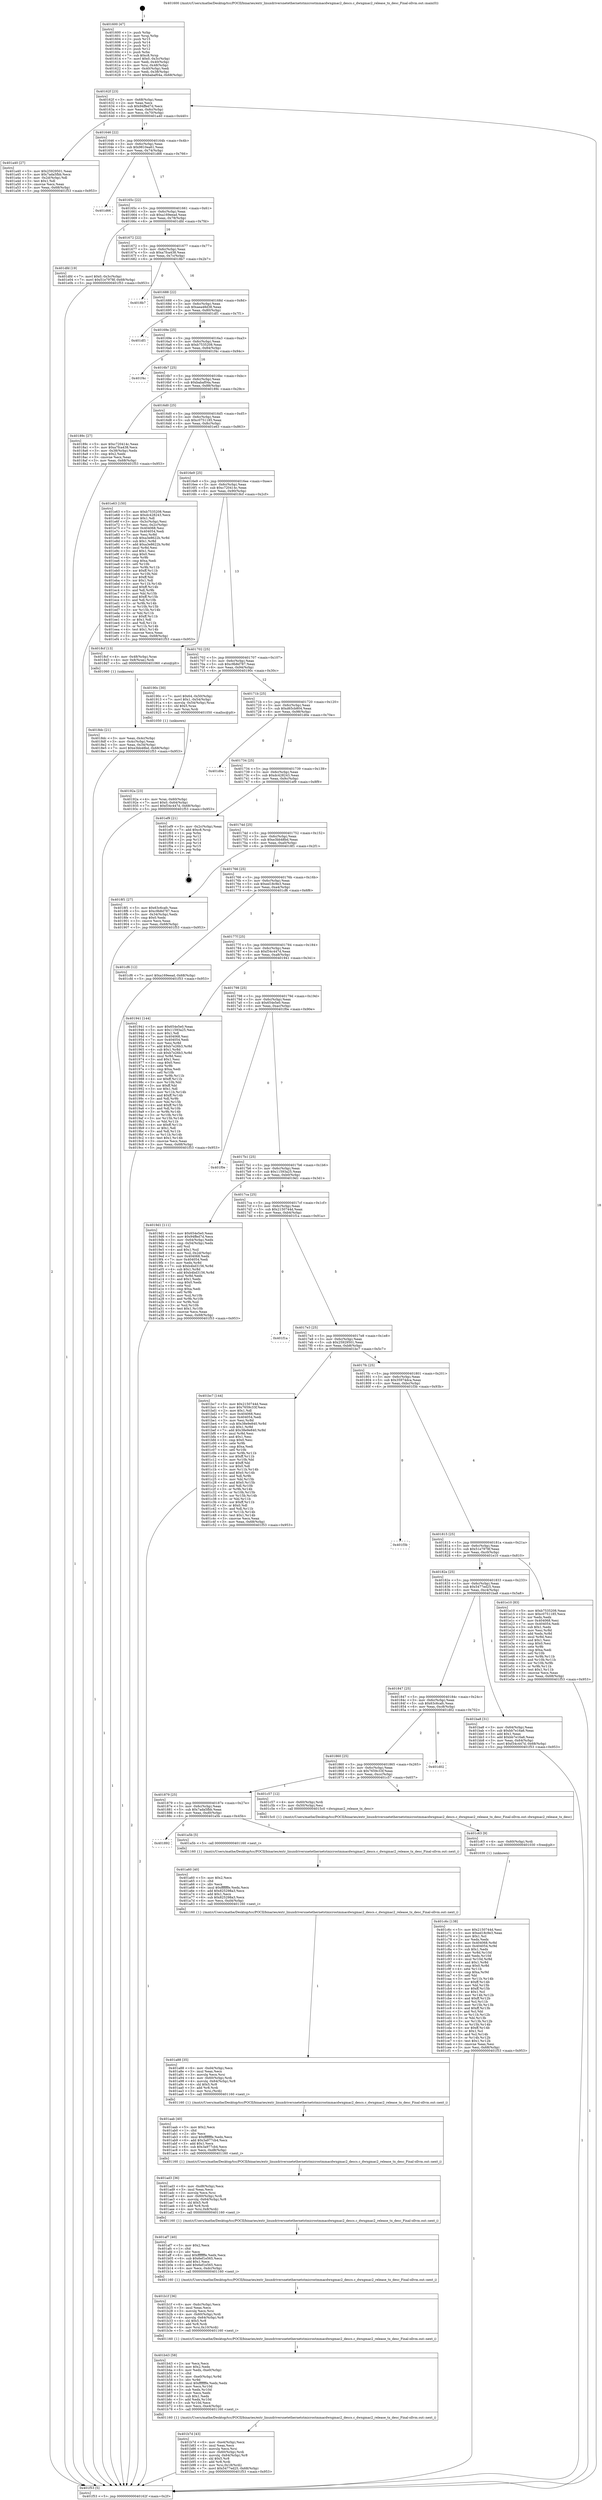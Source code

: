 digraph "0x401600" {
  label = "0x401600 (/mnt/c/Users/mathe/Desktop/tcc/POCII/binaries/extr_linuxdriversnetethernetstmicrostmmacdwxgmac2_descs.c_dwxgmac2_release_tx_desc_Final-ollvm.out::main(0))"
  labelloc = "t"
  node[shape=record]

  Entry [label="",width=0.3,height=0.3,shape=circle,fillcolor=black,style=filled]
  "0x40162f" [label="{
     0x40162f [23]\l
     | [instrs]\l
     &nbsp;&nbsp;0x40162f \<+3\>: mov -0x68(%rbp),%eax\l
     &nbsp;&nbsp;0x401632 \<+2\>: mov %eax,%ecx\l
     &nbsp;&nbsp;0x401634 \<+6\>: sub $0x94ffed7d,%ecx\l
     &nbsp;&nbsp;0x40163a \<+3\>: mov %eax,-0x6c(%rbp)\l
     &nbsp;&nbsp;0x40163d \<+3\>: mov %ecx,-0x70(%rbp)\l
     &nbsp;&nbsp;0x401640 \<+6\>: je 0000000000401a40 \<main+0x440\>\l
  }"]
  "0x401a40" [label="{
     0x401a40 [27]\l
     | [instrs]\l
     &nbsp;&nbsp;0x401a40 \<+5\>: mov $0x25929501,%eax\l
     &nbsp;&nbsp;0x401a45 \<+5\>: mov $0x7ada5fbb,%ecx\l
     &nbsp;&nbsp;0x401a4a \<+3\>: mov -0x2d(%rbp),%dl\l
     &nbsp;&nbsp;0x401a4d \<+3\>: test $0x1,%dl\l
     &nbsp;&nbsp;0x401a50 \<+3\>: cmovne %ecx,%eax\l
     &nbsp;&nbsp;0x401a53 \<+3\>: mov %eax,-0x68(%rbp)\l
     &nbsp;&nbsp;0x401a56 \<+5\>: jmp 0000000000401f53 \<main+0x953\>\l
  }"]
  "0x401646" [label="{
     0x401646 [22]\l
     | [instrs]\l
     &nbsp;&nbsp;0x401646 \<+5\>: jmp 000000000040164b \<main+0x4b\>\l
     &nbsp;&nbsp;0x40164b \<+3\>: mov -0x6c(%rbp),%eax\l
     &nbsp;&nbsp;0x40164e \<+5\>: sub $0x9810ea61,%eax\l
     &nbsp;&nbsp;0x401653 \<+3\>: mov %eax,-0x74(%rbp)\l
     &nbsp;&nbsp;0x401656 \<+6\>: je 0000000000401d66 \<main+0x766\>\l
  }"]
  Exit [label="",width=0.3,height=0.3,shape=circle,fillcolor=black,style=filled,peripheries=2]
  "0x401d66" [label="{
     0x401d66\l
  }", style=dashed]
  "0x40165c" [label="{
     0x40165c [22]\l
     | [instrs]\l
     &nbsp;&nbsp;0x40165c \<+5\>: jmp 0000000000401661 \<main+0x61\>\l
     &nbsp;&nbsp;0x401661 \<+3\>: mov -0x6c(%rbp),%eax\l
     &nbsp;&nbsp;0x401664 \<+5\>: sub $0xa169eead,%eax\l
     &nbsp;&nbsp;0x401669 \<+3\>: mov %eax,-0x78(%rbp)\l
     &nbsp;&nbsp;0x40166c \<+6\>: je 0000000000401dfd \<main+0x7fd\>\l
  }"]
  "0x401c6c" [label="{
     0x401c6c [138]\l
     | [instrs]\l
     &nbsp;&nbsp;0x401c6c \<+5\>: mov $0x2150744d,%esi\l
     &nbsp;&nbsp;0x401c71 \<+5\>: mov $0xed18c9e3,%eax\l
     &nbsp;&nbsp;0x401c76 \<+2\>: mov $0x1,%cl\l
     &nbsp;&nbsp;0x401c78 \<+2\>: xor %edx,%edx\l
     &nbsp;&nbsp;0x401c7a \<+8\>: mov 0x404068,%r8d\l
     &nbsp;&nbsp;0x401c82 \<+8\>: mov 0x404054,%r9d\l
     &nbsp;&nbsp;0x401c8a \<+3\>: sub $0x1,%edx\l
     &nbsp;&nbsp;0x401c8d \<+3\>: mov %r8d,%r10d\l
     &nbsp;&nbsp;0x401c90 \<+3\>: add %edx,%r10d\l
     &nbsp;&nbsp;0x401c93 \<+4\>: imul %r10d,%r8d\l
     &nbsp;&nbsp;0x401c97 \<+4\>: and $0x1,%r8d\l
     &nbsp;&nbsp;0x401c9b \<+4\>: cmp $0x0,%r8d\l
     &nbsp;&nbsp;0x401c9f \<+4\>: sete %r11b\l
     &nbsp;&nbsp;0x401ca3 \<+4\>: cmp $0xa,%r9d\l
     &nbsp;&nbsp;0x401ca7 \<+3\>: setl %bl\l
     &nbsp;&nbsp;0x401caa \<+3\>: mov %r11b,%r14b\l
     &nbsp;&nbsp;0x401cad \<+4\>: xor $0xff,%r14b\l
     &nbsp;&nbsp;0x401cb1 \<+3\>: mov %bl,%r15b\l
     &nbsp;&nbsp;0x401cb4 \<+4\>: xor $0xff,%r15b\l
     &nbsp;&nbsp;0x401cb8 \<+3\>: xor $0x1,%cl\l
     &nbsp;&nbsp;0x401cbb \<+3\>: mov %r14b,%r12b\l
     &nbsp;&nbsp;0x401cbe \<+4\>: and $0xff,%r12b\l
     &nbsp;&nbsp;0x401cc2 \<+3\>: and %cl,%r11b\l
     &nbsp;&nbsp;0x401cc5 \<+3\>: mov %r15b,%r13b\l
     &nbsp;&nbsp;0x401cc8 \<+4\>: and $0xff,%r13b\l
     &nbsp;&nbsp;0x401ccc \<+2\>: and %cl,%bl\l
     &nbsp;&nbsp;0x401cce \<+3\>: or %r11b,%r12b\l
     &nbsp;&nbsp;0x401cd1 \<+3\>: or %bl,%r13b\l
     &nbsp;&nbsp;0x401cd4 \<+3\>: xor %r13b,%r12b\l
     &nbsp;&nbsp;0x401cd7 \<+3\>: or %r15b,%r14b\l
     &nbsp;&nbsp;0x401cda \<+4\>: xor $0xff,%r14b\l
     &nbsp;&nbsp;0x401cde \<+3\>: or $0x1,%cl\l
     &nbsp;&nbsp;0x401ce1 \<+3\>: and %cl,%r14b\l
     &nbsp;&nbsp;0x401ce4 \<+3\>: or %r14b,%r12b\l
     &nbsp;&nbsp;0x401ce7 \<+4\>: test $0x1,%r12b\l
     &nbsp;&nbsp;0x401ceb \<+3\>: cmovne %eax,%esi\l
     &nbsp;&nbsp;0x401cee \<+3\>: mov %esi,-0x68(%rbp)\l
     &nbsp;&nbsp;0x401cf1 \<+5\>: jmp 0000000000401f53 \<main+0x953\>\l
  }"]
  "0x401dfd" [label="{
     0x401dfd [19]\l
     | [instrs]\l
     &nbsp;&nbsp;0x401dfd \<+7\>: movl $0x0,-0x3c(%rbp)\l
     &nbsp;&nbsp;0x401e04 \<+7\>: movl $0x51e7978f,-0x68(%rbp)\l
     &nbsp;&nbsp;0x401e0b \<+5\>: jmp 0000000000401f53 \<main+0x953\>\l
  }"]
  "0x401672" [label="{
     0x401672 [22]\l
     | [instrs]\l
     &nbsp;&nbsp;0x401672 \<+5\>: jmp 0000000000401677 \<main+0x77\>\l
     &nbsp;&nbsp;0x401677 \<+3\>: mov -0x6c(%rbp),%eax\l
     &nbsp;&nbsp;0x40167a \<+5\>: sub $0xa7fca438,%eax\l
     &nbsp;&nbsp;0x40167f \<+3\>: mov %eax,-0x7c(%rbp)\l
     &nbsp;&nbsp;0x401682 \<+6\>: je 00000000004018b7 \<main+0x2b7\>\l
  }"]
  "0x401c63" [label="{
     0x401c63 [9]\l
     | [instrs]\l
     &nbsp;&nbsp;0x401c63 \<+4\>: mov -0x60(%rbp),%rdi\l
     &nbsp;&nbsp;0x401c67 \<+5\>: call 0000000000401030 \<free@plt\>\l
     | [calls]\l
     &nbsp;&nbsp;0x401030 \{1\} (unknown)\l
  }"]
  "0x4018b7" [label="{
     0x4018b7\l
  }", style=dashed]
  "0x401688" [label="{
     0x401688 [22]\l
     | [instrs]\l
     &nbsp;&nbsp;0x401688 \<+5\>: jmp 000000000040168d \<main+0x8d\>\l
     &nbsp;&nbsp;0x40168d \<+3\>: mov -0x6c(%rbp),%eax\l
     &nbsp;&nbsp;0x401690 \<+5\>: sub $0xaea48d38,%eax\l
     &nbsp;&nbsp;0x401695 \<+3\>: mov %eax,-0x80(%rbp)\l
     &nbsp;&nbsp;0x401698 \<+6\>: je 0000000000401df1 \<main+0x7f1\>\l
  }"]
  "0x401b7d" [label="{
     0x401b7d [43]\l
     | [instrs]\l
     &nbsp;&nbsp;0x401b7d \<+6\>: mov -0xe4(%rbp),%ecx\l
     &nbsp;&nbsp;0x401b83 \<+3\>: imul %eax,%ecx\l
     &nbsp;&nbsp;0x401b86 \<+3\>: movslq %ecx,%rsi\l
     &nbsp;&nbsp;0x401b89 \<+4\>: mov -0x60(%rbp),%rdi\l
     &nbsp;&nbsp;0x401b8d \<+4\>: movslq -0x64(%rbp),%r8\l
     &nbsp;&nbsp;0x401b91 \<+4\>: shl $0x5,%r8\l
     &nbsp;&nbsp;0x401b95 \<+3\>: add %r8,%rdi\l
     &nbsp;&nbsp;0x401b98 \<+4\>: mov %rsi,0x18(%rdi)\l
     &nbsp;&nbsp;0x401b9c \<+7\>: movl $0x5477ed25,-0x68(%rbp)\l
     &nbsp;&nbsp;0x401ba3 \<+5\>: jmp 0000000000401f53 \<main+0x953\>\l
  }"]
  "0x401df1" [label="{
     0x401df1\l
  }", style=dashed]
  "0x40169e" [label="{
     0x40169e [25]\l
     | [instrs]\l
     &nbsp;&nbsp;0x40169e \<+5\>: jmp 00000000004016a3 \<main+0xa3\>\l
     &nbsp;&nbsp;0x4016a3 \<+3\>: mov -0x6c(%rbp),%eax\l
     &nbsp;&nbsp;0x4016a6 \<+5\>: sub $0xb7535208,%eax\l
     &nbsp;&nbsp;0x4016ab \<+6\>: mov %eax,-0x84(%rbp)\l
     &nbsp;&nbsp;0x4016b1 \<+6\>: je 0000000000401f4c \<main+0x94c\>\l
  }"]
  "0x401b43" [label="{
     0x401b43 [58]\l
     | [instrs]\l
     &nbsp;&nbsp;0x401b43 \<+2\>: xor %ecx,%ecx\l
     &nbsp;&nbsp;0x401b45 \<+5\>: mov $0x2,%edx\l
     &nbsp;&nbsp;0x401b4a \<+6\>: mov %edx,-0xe0(%rbp)\l
     &nbsp;&nbsp;0x401b50 \<+1\>: cltd\l
     &nbsp;&nbsp;0x401b51 \<+7\>: mov -0xe0(%rbp),%r9d\l
     &nbsp;&nbsp;0x401b58 \<+3\>: idiv %r9d\l
     &nbsp;&nbsp;0x401b5b \<+6\>: imul $0xfffffffe,%edx,%edx\l
     &nbsp;&nbsp;0x401b61 \<+3\>: mov %ecx,%r10d\l
     &nbsp;&nbsp;0x401b64 \<+3\>: sub %edx,%r10d\l
     &nbsp;&nbsp;0x401b67 \<+2\>: mov %ecx,%edx\l
     &nbsp;&nbsp;0x401b69 \<+3\>: sub $0x1,%edx\l
     &nbsp;&nbsp;0x401b6c \<+3\>: add %edx,%r10d\l
     &nbsp;&nbsp;0x401b6f \<+3\>: sub %r10d,%ecx\l
     &nbsp;&nbsp;0x401b72 \<+6\>: mov %ecx,-0xe4(%rbp)\l
     &nbsp;&nbsp;0x401b78 \<+5\>: call 0000000000401160 \<next_i\>\l
     | [calls]\l
     &nbsp;&nbsp;0x401160 \{1\} (/mnt/c/Users/mathe/Desktop/tcc/POCII/binaries/extr_linuxdriversnetethernetstmicrostmmacdwxgmac2_descs.c_dwxgmac2_release_tx_desc_Final-ollvm.out::next_i)\l
  }"]
  "0x401f4c" [label="{
     0x401f4c\l
  }", style=dashed]
  "0x4016b7" [label="{
     0x4016b7 [25]\l
     | [instrs]\l
     &nbsp;&nbsp;0x4016b7 \<+5\>: jmp 00000000004016bc \<main+0xbc\>\l
     &nbsp;&nbsp;0x4016bc \<+3\>: mov -0x6c(%rbp),%eax\l
     &nbsp;&nbsp;0x4016bf \<+5\>: sub $0xbabaf04a,%eax\l
     &nbsp;&nbsp;0x4016c4 \<+6\>: mov %eax,-0x88(%rbp)\l
     &nbsp;&nbsp;0x4016ca \<+6\>: je 000000000040189c \<main+0x29c\>\l
  }"]
  "0x401b1f" [label="{
     0x401b1f [36]\l
     | [instrs]\l
     &nbsp;&nbsp;0x401b1f \<+6\>: mov -0xdc(%rbp),%ecx\l
     &nbsp;&nbsp;0x401b25 \<+3\>: imul %eax,%ecx\l
     &nbsp;&nbsp;0x401b28 \<+3\>: movslq %ecx,%rsi\l
     &nbsp;&nbsp;0x401b2b \<+4\>: mov -0x60(%rbp),%rdi\l
     &nbsp;&nbsp;0x401b2f \<+4\>: movslq -0x64(%rbp),%r8\l
     &nbsp;&nbsp;0x401b33 \<+4\>: shl $0x5,%r8\l
     &nbsp;&nbsp;0x401b37 \<+3\>: add %r8,%rdi\l
     &nbsp;&nbsp;0x401b3a \<+4\>: mov %rsi,0x10(%rdi)\l
     &nbsp;&nbsp;0x401b3e \<+5\>: call 0000000000401160 \<next_i\>\l
     | [calls]\l
     &nbsp;&nbsp;0x401160 \{1\} (/mnt/c/Users/mathe/Desktop/tcc/POCII/binaries/extr_linuxdriversnetethernetstmicrostmmacdwxgmac2_descs.c_dwxgmac2_release_tx_desc_Final-ollvm.out::next_i)\l
  }"]
  "0x40189c" [label="{
     0x40189c [27]\l
     | [instrs]\l
     &nbsp;&nbsp;0x40189c \<+5\>: mov $0xc720414c,%eax\l
     &nbsp;&nbsp;0x4018a1 \<+5\>: mov $0xa7fca438,%ecx\l
     &nbsp;&nbsp;0x4018a6 \<+3\>: mov -0x38(%rbp),%edx\l
     &nbsp;&nbsp;0x4018a9 \<+3\>: cmp $0x2,%edx\l
     &nbsp;&nbsp;0x4018ac \<+3\>: cmovne %ecx,%eax\l
     &nbsp;&nbsp;0x4018af \<+3\>: mov %eax,-0x68(%rbp)\l
     &nbsp;&nbsp;0x4018b2 \<+5\>: jmp 0000000000401f53 \<main+0x953\>\l
  }"]
  "0x4016d0" [label="{
     0x4016d0 [25]\l
     | [instrs]\l
     &nbsp;&nbsp;0x4016d0 \<+5\>: jmp 00000000004016d5 \<main+0xd5\>\l
     &nbsp;&nbsp;0x4016d5 \<+3\>: mov -0x6c(%rbp),%eax\l
     &nbsp;&nbsp;0x4016d8 \<+5\>: sub $0xc0751185,%eax\l
     &nbsp;&nbsp;0x4016dd \<+6\>: mov %eax,-0x8c(%rbp)\l
     &nbsp;&nbsp;0x4016e3 \<+6\>: je 0000000000401e63 \<main+0x863\>\l
  }"]
  "0x401f53" [label="{
     0x401f53 [5]\l
     | [instrs]\l
     &nbsp;&nbsp;0x401f53 \<+5\>: jmp 000000000040162f \<main+0x2f\>\l
  }"]
  "0x401600" [label="{
     0x401600 [47]\l
     | [instrs]\l
     &nbsp;&nbsp;0x401600 \<+1\>: push %rbp\l
     &nbsp;&nbsp;0x401601 \<+3\>: mov %rsp,%rbp\l
     &nbsp;&nbsp;0x401604 \<+2\>: push %r15\l
     &nbsp;&nbsp;0x401606 \<+2\>: push %r14\l
     &nbsp;&nbsp;0x401608 \<+2\>: push %r13\l
     &nbsp;&nbsp;0x40160a \<+2\>: push %r12\l
     &nbsp;&nbsp;0x40160c \<+1\>: push %rbx\l
     &nbsp;&nbsp;0x40160d \<+7\>: sub $0xc8,%rsp\l
     &nbsp;&nbsp;0x401614 \<+7\>: movl $0x0,-0x3c(%rbp)\l
     &nbsp;&nbsp;0x40161b \<+3\>: mov %edi,-0x40(%rbp)\l
     &nbsp;&nbsp;0x40161e \<+4\>: mov %rsi,-0x48(%rbp)\l
     &nbsp;&nbsp;0x401622 \<+3\>: mov -0x40(%rbp),%edi\l
     &nbsp;&nbsp;0x401625 \<+3\>: mov %edi,-0x38(%rbp)\l
     &nbsp;&nbsp;0x401628 \<+7\>: movl $0xbabaf04a,-0x68(%rbp)\l
  }"]
  "0x401af7" [label="{
     0x401af7 [40]\l
     | [instrs]\l
     &nbsp;&nbsp;0x401af7 \<+5\>: mov $0x2,%ecx\l
     &nbsp;&nbsp;0x401afc \<+1\>: cltd\l
     &nbsp;&nbsp;0x401afd \<+2\>: idiv %ecx\l
     &nbsp;&nbsp;0x401aff \<+6\>: imul $0xfffffffe,%edx,%ecx\l
     &nbsp;&nbsp;0x401b05 \<+6\>: sub $0x6ef1e565,%ecx\l
     &nbsp;&nbsp;0x401b0b \<+3\>: add $0x1,%ecx\l
     &nbsp;&nbsp;0x401b0e \<+6\>: add $0x6ef1e565,%ecx\l
     &nbsp;&nbsp;0x401b14 \<+6\>: mov %ecx,-0xdc(%rbp)\l
     &nbsp;&nbsp;0x401b1a \<+5\>: call 0000000000401160 \<next_i\>\l
     | [calls]\l
     &nbsp;&nbsp;0x401160 \{1\} (/mnt/c/Users/mathe/Desktop/tcc/POCII/binaries/extr_linuxdriversnetethernetstmicrostmmacdwxgmac2_descs.c_dwxgmac2_release_tx_desc_Final-ollvm.out::next_i)\l
  }"]
  "0x401e63" [label="{
     0x401e63 [150]\l
     | [instrs]\l
     &nbsp;&nbsp;0x401e63 \<+5\>: mov $0xb7535208,%eax\l
     &nbsp;&nbsp;0x401e68 \<+5\>: mov $0xdc428243,%ecx\l
     &nbsp;&nbsp;0x401e6d \<+2\>: mov $0x1,%dl\l
     &nbsp;&nbsp;0x401e6f \<+3\>: mov -0x3c(%rbp),%esi\l
     &nbsp;&nbsp;0x401e72 \<+3\>: mov %esi,-0x2c(%rbp)\l
     &nbsp;&nbsp;0x401e75 \<+7\>: mov 0x404068,%esi\l
     &nbsp;&nbsp;0x401e7c \<+7\>: mov 0x404054,%edi\l
     &nbsp;&nbsp;0x401e83 \<+3\>: mov %esi,%r8d\l
     &nbsp;&nbsp;0x401e86 \<+7\>: sub $0xa3e8622b,%r8d\l
     &nbsp;&nbsp;0x401e8d \<+4\>: sub $0x1,%r8d\l
     &nbsp;&nbsp;0x401e91 \<+7\>: add $0xa3e8622b,%r8d\l
     &nbsp;&nbsp;0x401e98 \<+4\>: imul %r8d,%esi\l
     &nbsp;&nbsp;0x401e9c \<+3\>: and $0x1,%esi\l
     &nbsp;&nbsp;0x401e9f \<+3\>: cmp $0x0,%esi\l
     &nbsp;&nbsp;0x401ea2 \<+4\>: sete %r9b\l
     &nbsp;&nbsp;0x401ea6 \<+3\>: cmp $0xa,%edi\l
     &nbsp;&nbsp;0x401ea9 \<+4\>: setl %r10b\l
     &nbsp;&nbsp;0x401ead \<+3\>: mov %r9b,%r11b\l
     &nbsp;&nbsp;0x401eb0 \<+4\>: xor $0xff,%r11b\l
     &nbsp;&nbsp;0x401eb4 \<+3\>: mov %r10b,%bl\l
     &nbsp;&nbsp;0x401eb7 \<+3\>: xor $0xff,%bl\l
     &nbsp;&nbsp;0x401eba \<+3\>: xor $0x1,%dl\l
     &nbsp;&nbsp;0x401ebd \<+3\>: mov %r11b,%r14b\l
     &nbsp;&nbsp;0x401ec0 \<+4\>: and $0xff,%r14b\l
     &nbsp;&nbsp;0x401ec4 \<+3\>: and %dl,%r9b\l
     &nbsp;&nbsp;0x401ec7 \<+3\>: mov %bl,%r15b\l
     &nbsp;&nbsp;0x401eca \<+4\>: and $0xff,%r15b\l
     &nbsp;&nbsp;0x401ece \<+3\>: and %dl,%r10b\l
     &nbsp;&nbsp;0x401ed1 \<+3\>: or %r9b,%r14b\l
     &nbsp;&nbsp;0x401ed4 \<+3\>: or %r10b,%r15b\l
     &nbsp;&nbsp;0x401ed7 \<+3\>: xor %r15b,%r14b\l
     &nbsp;&nbsp;0x401eda \<+3\>: or %bl,%r11b\l
     &nbsp;&nbsp;0x401edd \<+4\>: xor $0xff,%r11b\l
     &nbsp;&nbsp;0x401ee1 \<+3\>: or $0x1,%dl\l
     &nbsp;&nbsp;0x401ee4 \<+3\>: and %dl,%r11b\l
     &nbsp;&nbsp;0x401ee7 \<+3\>: or %r11b,%r14b\l
     &nbsp;&nbsp;0x401eea \<+4\>: test $0x1,%r14b\l
     &nbsp;&nbsp;0x401eee \<+3\>: cmovne %ecx,%eax\l
     &nbsp;&nbsp;0x401ef1 \<+3\>: mov %eax,-0x68(%rbp)\l
     &nbsp;&nbsp;0x401ef4 \<+5\>: jmp 0000000000401f53 \<main+0x953\>\l
  }"]
  "0x4016e9" [label="{
     0x4016e9 [25]\l
     | [instrs]\l
     &nbsp;&nbsp;0x4016e9 \<+5\>: jmp 00000000004016ee \<main+0xee\>\l
     &nbsp;&nbsp;0x4016ee \<+3\>: mov -0x6c(%rbp),%eax\l
     &nbsp;&nbsp;0x4016f1 \<+5\>: sub $0xc720414c,%eax\l
     &nbsp;&nbsp;0x4016f6 \<+6\>: mov %eax,-0x90(%rbp)\l
     &nbsp;&nbsp;0x4016fc \<+6\>: je 00000000004018cf \<main+0x2cf\>\l
  }"]
  "0x401ad3" [label="{
     0x401ad3 [36]\l
     | [instrs]\l
     &nbsp;&nbsp;0x401ad3 \<+6\>: mov -0xd8(%rbp),%ecx\l
     &nbsp;&nbsp;0x401ad9 \<+3\>: imul %eax,%ecx\l
     &nbsp;&nbsp;0x401adc \<+3\>: movslq %ecx,%rsi\l
     &nbsp;&nbsp;0x401adf \<+4\>: mov -0x60(%rbp),%rdi\l
     &nbsp;&nbsp;0x401ae3 \<+4\>: movslq -0x64(%rbp),%r8\l
     &nbsp;&nbsp;0x401ae7 \<+4\>: shl $0x5,%r8\l
     &nbsp;&nbsp;0x401aeb \<+3\>: add %r8,%rdi\l
     &nbsp;&nbsp;0x401aee \<+4\>: mov %rsi,0x8(%rdi)\l
     &nbsp;&nbsp;0x401af2 \<+5\>: call 0000000000401160 \<next_i\>\l
     | [calls]\l
     &nbsp;&nbsp;0x401160 \{1\} (/mnt/c/Users/mathe/Desktop/tcc/POCII/binaries/extr_linuxdriversnetethernetstmicrostmmacdwxgmac2_descs.c_dwxgmac2_release_tx_desc_Final-ollvm.out::next_i)\l
  }"]
  "0x4018cf" [label="{
     0x4018cf [13]\l
     | [instrs]\l
     &nbsp;&nbsp;0x4018cf \<+4\>: mov -0x48(%rbp),%rax\l
     &nbsp;&nbsp;0x4018d3 \<+4\>: mov 0x8(%rax),%rdi\l
     &nbsp;&nbsp;0x4018d7 \<+5\>: call 0000000000401060 \<atoi@plt\>\l
     | [calls]\l
     &nbsp;&nbsp;0x401060 \{1\} (unknown)\l
  }"]
  "0x401702" [label="{
     0x401702 [25]\l
     | [instrs]\l
     &nbsp;&nbsp;0x401702 \<+5\>: jmp 0000000000401707 \<main+0x107\>\l
     &nbsp;&nbsp;0x401707 \<+3\>: mov -0x6c(%rbp),%eax\l
     &nbsp;&nbsp;0x40170a \<+5\>: sub $0xc9b8d787,%eax\l
     &nbsp;&nbsp;0x40170f \<+6\>: mov %eax,-0x94(%rbp)\l
     &nbsp;&nbsp;0x401715 \<+6\>: je 000000000040190c \<main+0x30c\>\l
  }"]
  "0x4018dc" [label="{
     0x4018dc [21]\l
     | [instrs]\l
     &nbsp;&nbsp;0x4018dc \<+3\>: mov %eax,-0x4c(%rbp)\l
     &nbsp;&nbsp;0x4018df \<+3\>: mov -0x4c(%rbp),%eax\l
     &nbsp;&nbsp;0x4018e2 \<+3\>: mov %eax,-0x34(%rbp)\l
     &nbsp;&nbsp;0x4018e5 \<+7\>: movl $0xe3bb48bd,-0x68(%rbp)\l
     &nbsp;&nbsp;0x4018ec \<+5\>: jmp 0000000000401f53 \<main+0x953\>\l
  }"]
  "0x401aab" [label="{
     0x401aab [40]\l
     | [instrs]\l
     &nbsp;&nbsp;0x401aab \<+5\>: mov $0x2,%ecx\l
     &nbsp;&nbsp;0x401ab0 \<+1\>: cltd\l
     &nbsp;&nbsp;0x401ab1 \<+2\>: idiv %ecx\l
     &nbsp;&nbsp;0x401ab3 \<+6\>: imul $0xfffffffe,%edx,%ecx\l
     &nbsp;&nbsp;0x401ab9 \<+6\>: add $0x3a977cb4,%ecx\l
     &nbsp;&nbsp;0x401abf \<+3\>: add $0x1,%ecx\l
     &nbsp;&nbsp;0x401ac2 \<+6\>: sub $0x3a977cb4,%ecx\l
     &nbsp;&nbsp;0x401ac8 \<+6\>: mov %ecx,-0xd8(%rbp)\l
     &nbsp;&nbsp;0x401ace \<+5\>: call 0000000000401160 \<next_i\>\l
     | [calls]\l
     &nbsp;&nbsp;0x401160 \{1\} (/mnt/c/Users/mathe/Desktop/tcc/POCII/binaries/extr_linuxdriversnetethernetstmicrostmmacdwxgmac2_descs.c_dwxgmac2_release_tx_desc_Final-ollvm.out::next_i)\l
  }"]
  "0x40190c" [label="{
     0x40190c [30]\l
     | [instrs]\l
     &nbsp;&nbsp;0x40190c \<+7\>: movl $0x64,-0x50(%rbp)\l
     &nbsp;&nbsp;0x401913 \<+7\>: movl $0x1,-0x54(%rbp)\l
     &nbsp;&nbsp;0x40191a \<+4\>: movslq -0x54(%rbp),%rax\l
     &nbsp;&nbsp;0x40191e \<+4\>: shl $0x5,%rax\l
     &nbsp;&nbsp;0x401922 \<+3\>: mov %rax,%rdi\l
     &nbsp;&nbsp;0x401925 \<+5\>: call 0000000000401050 \<malloc@plt\>\l
     | [calls]\l
     &nbsp;&nbsp;0x401050 \{1\} (unknown)\l
  }"]
  "0x40171b" [label="{
     0x40171b [25]\l
     | [instrs]\l
     &nbsp;&nbsp;0x40171b \<+5\>: jmp 0000000000401720 \<main+0x120\>\l
     &nbsp;&nbsp;0x401720 \<+3\>: mov -0x6c(%rbp),%eax\l
     &nbsp;&nbsp;0x401723 \<+5\>: sub $0xd65cb804,%eax\l
     &nbsp;&nbsp;0x401728 \<+6\>: mov %eax,-0x98(%rbp)\l
     &nbsp;&nbsp;0x40172e \<+6\>: je 0000000000401d0e \<main+0x70e\>\l
  }"]
  "0x401a88" [label="{
     0x401a88 [35]\l
     | [instrs]\l
     &nbsp;&nbsp;0x401a88 \<+6\>: mov -0xd4(%rbp),%ecx\l
     &nbsp;&nbsp;0x401a8e \<+3\>: imul %eax,%ecx\l
     &nbsp;&nbsp;0x401a91 \<+3\>: movslq %ecx,%rsi\l
     &nbsp;&nbsp;0x401a94 \<+4\>: mov -0x60(%rbp),%rdi\l
     &nbsp;&nbsp;0x401a98 \<+4\>: movslq -0x64(%rbp),%r8\l
     &nbsp;&nbsp;0x401a9c \<+4\>: shl $0x5,%r8\l
     &nbsp;&nbsp;0x401aa0 \<+3\>: add %r8,%rdi\l
     &nbsp;&nbsp;0x401aa3 \<+3\>: mov %rsi,(%rdi)\l
     &nbsp;&nbsp;0x401aa6 \<+5\>: call 0000000000401160 \<next_i\>\l
     | [calls]\l
     &nbsp;&nbsp;0x401160 \{1\} (/mnt/c/Users/mathe/Desktop/tcc/POCII/binaries/extr_linuxdriversnetethernetstmicrostmmacdwxgmac2_descs.c_dwxgmac2_release_tx_desc_Final-ollvm.out::next_i)\l
  }"]
  "0x401d0e" [label="{
     0x401d0e\l
  }", style=dashed]
  "0x401734" [label="{
     0x401734 [25]\l
     | [instrs]\l
     &nbsp;&nbsp;0x401734 \<+5\>: jmp 0000000000401739 \<main+0x139\>\l
     &nbsp;&nbsp;0x401739 \<+3\>: mov -0x6c(%rbp),%eax\l
     &nbsp;&nbsp;0x40173c \<+5\>: sub $0xdc428243,%eax\l
     &nbsp;&nbsp;0x401741 \<+6\>: mov %eax,-0x9c(%rbp)\l
     &nbsp;&nbsp;0x401747 \<+6\>: je 0000000000401ef9 \<main+0x8f9\>\l
  }"]
  "0x401a60" [label="{
     0x401a60 [40]\l
     | [instrs]\l
     &nbsp;&nbsp;0x401a60 \<+5\>: mov $0x2,%ecx\l
     &nbsp;&nbsp;0x401a65 \<+1\>: cltd\l
     &nbsp;&nbsp;0x401a66 \<+2\>: idiv %ecx\l
     &nbsp;&nbsp;0x401a68 \<+6\>: imul $0xfffffffe,%edx,%ecx\l
     &nbsp;&nbsp;0x401a6e \<+6\>: add $0x825298a3,%ecx\l
     &nbsp;&nbsp;0x401a74 \<+3\>: add $0x1,%ecx\l
     &nbsp;&nbsp;0x401a77 \<+6\>: sub $0x825298a3,%ecx\l
     &nbsp;&nbsp;0x401a7d \<+6\>: mov %ecx,-0xd4(%rbp)\l
     &nbsp;&nbsp;0x401a83 \<+5\>: call 0000000000401160 \<next_i\>\l
     | [calls]\l
     &nbsp;&nbsp;0x401160 \{1\} (/mnt/c/Users/mathe/Desktop/tcc/POCII/binaries/extr_linuxdriversnetethernetstmicrostmmacdwxgmac2_descs.c_dwxgmac2_release_tx_desc_Final-ollvm.out::next_i)\l
  }"]
  "0x401ef9" [label="{
     0x401ef9 [21]\l
     | [instrs]\l
     &nbsp;&nbsp;0x401ef9 \<+3\>: mov -0x2c(%rbp),%eax\l
     &nbsp;&nbsp;0x401efc \<+7\>: add $0xc8,%rsp\l
     &nbsp;&nbsp;0x401f03 \<+1\>: pop %rbx\l
     &nbsp;&nbsp;0x401f04 \<+2\>: pop %r12\l
     &nbsp;&nbsp;0x401f06 \<+2\>: pop %r13\l
     &nbsp;&nbsp;0x401f08 \<+2\>: pop %r14\l
     &nbsp;&nbsp;0x401f0a \<+2\>: pop %r15\l
     &nbsp;&nbsp;0x401f0c \<+1\>: pop %rbp\l
     &nbsp;&nbsp;0x401f0d \<+1\>: ret\l
  }"]
  "0x40174d" [label="{
     0x40174d [25]\l
     | [instrs]\l
     &nbsp;&nbsp;0x40174d \<+5\>: jmp 0000000000401752 \<main+0x152\>\l
     &nbsp;&nbsp;0x401752 \<+3\>: mov -0x6c(%rbp),%eax\l
     &nbsp;&nbsp;0x401755 \<+5\>: sub $0xe3bb48bd,%eax\l
     &nbsp;&nbsp;0x40175a \<+6\>: mov %eax,-0xa0(%rbp)\l
     &nbsp;&nbsp;0x401760 \<+6\>: je 00000000004018f1 \<main+0x2f1\>\l
  }"]
  "0x401892" [label="{
     0x401892\l
  }", style=dashed]
  "0x4018f1" [label="{
     0x4018f1 [27]\l
     | [instrs]\l
     &nbsp;&nbsp;0x4018f1 \<+5\>: mov $0x63c6cafc,%eax\l
     &nbsp;&nbsp;0x4018f6 \<+5\>: mov $0xc9b8d787,%ecx\l
     &nbsp;&nbsp;0x4018fb \<+3\>: mov -0x34(%rbp),%edx\l
     &nbsp;&nbsp;0x4018fe \<+3\>: cmp $0x0,%edx\l
     &nbsp;&nbsp;0x401901 \<+3\>: cmove %ecx,%eax\l
     &nbsp;&nbsp;0x401904 \<+3\>: mov %eax,-0x68(%rbp)\l
     &nbsp;&nbsp;0x401907 \<+5\>: jmp 0000000000401f53 \<main+0x953\>\l
  }"]
  "0x401766" [label="{
     0x401766 [25]\l
     | [instrs]\l
     &nbsp;&nbsp;0x401766 \<+5\>: jmp 000000000040176b \<main+0x16b\>\l
     &nbsp;&nbsp;0x40176b \<+3\>: mov -0x6c(%rbp),%eax\l
     &nbsp;&nbsp;0x40176e \<+5\>: sub $0xed18c9e3,%eax\l
     &nbsp;&nbsp;0x401773 \<+6\>: mov %eax,-0xa4(%rbp)\l
     &nbsp;&nbsp;0x401779 \<+6\>: je 0000000000401cf6 \<main+0x6f6\>\l
  }"]
  "0x40192a" [label="{
     0x40192a [23]\l
     | [instrs]\l
     &nbsp;&nbsp;0x40192a \<+4\>: mov %rax,-0x60(%rbp)\l
     &nbsp;&nbsp;0x40192e \<+7\>: movl $0x0,-0x64(%rbp)\l
     &nbsp;&nbsp;0x401935 \<+7\>: movl $0xf34c447d,-0x68(%rbp)\l
     &nbsp;&nbsp;0x40193c \<+5\>: jmp 0000000000401f53 \<main+0x953\>\l
  }"]
  "0x401a5b" [label="{
     0x401a5b [5]\l
     | [instrs]\l
     &nbsp;&nbsp;0x401a5b \<+5\>: call 0000000000401160 \<next_i\>\l
     | [calls]\l
     &nbsp;&nbsp;0x401160 \{1\} (/mnt/c/Users/mathe/Desktop/tcc/POCII/binaries/extr_linuxdriversnetethernetstmicrostmmacdwxgmac2_descs.c_dwxgmac2_release_tx_desc_Final-ollvm.out::next_i)\l
  }"]
  "0x401cf6" [label="{
     0x401cf6 [12]\l
     | [instrs]\l
     &nbsp;&nbsp;0x401cf6 \<+7\>: movl $0xa169eead,-0x68(%rbp)\l
     &nbsp;&nbsp;0x401cfd \<+5\>: jmp 0000000000401f53 \<main+0x953\>\l
  }"]
  "0x40177f" [label="{
     0x40177f [25]\l
     | [instrs]\l
     &nbsp;&nbsp;0x40177f \<+5\>: jmp 0000000000401784 \<main+0x184\>\l
     &nbsp;&nbsp;0x401784 \<+3\>: mov -0x6c(%rbp),%eax\l
     &nbsp;&nbsp;0x401787 \<+5\>: sub $0xf34c447d,%eax\l
     &nbsp;&nbsp;0x40178c \<+6\>: mov %eax,-0xa8(%rbp)\l
     &nbsp;&nbsp;0x401792 \<+6\>: je 0000000000401941 \<main+0x341\>\l
  }"]
  "0x401879" [label="{
     0x401879 [25]\l
     | [instrs]\l
     &nbsp;&nbsp;0x401879 \<+5\>: jmp 000000000040187e \<main+0x27e\>\l
     &nbsp;&nbsp;0x40187e \<+3\>: mov -0x6c(%rbp),%eax\l
     &nbsp;&nbsp;0x401881 \<+5\>: sub $0x7ada5fbb,%eax\l
     &nbsp;&nbsp;0x401886 \<+6\>: mov %eax,-0xd0(%rbp)\l
     &nbsp;&nbsp;0x40188c \<+6\>: je 0000000000401a5b \<main+0x45b\>\l
  }"]
  "0x401941" [label="{
     0x401941 [144]\l
     | [instrs]\l
     &nbsp;&nbsp;0x401941 \<+5\>: mov $0x654e5e0,%eax\l
     &nbsp;&nbsp;0x401946 \<+5\>: mov $0x11593a25,%ecx\l
     &nbsp;&nbsp;0x40194b \<+2\>: mov $0x1,%dl\l
     &nbsp;&nbsp;0x40194d \<+7\>: mov 0x404068,%esi\l
     &nbsp;&nbsp;0x401954 \<+7\>: mov 0x404054,%edi\l
     &nbsp;&nbsp;0x40195b \<+3\>: mov %esi,%r8d\l
     &nbsp;&nbsp;0x40195e \<+7\>: add $0xb7e26b3,%r8d\l
     &nbsp;&nbsp;0x401965 \<+4\>: sub $0x1,%r8d\l
     &nbsp;&nbsp;0x401969 \<+7\>: sub $0xb7e26b3,%r8d\l
     &nbsp;&nbsp;0x401970 \<+4\>: imul %r8d,%esi\l
     &nbsp;&nbsp;0x401974 \<+3\>: and $0x1,%esi\l
     &nbsp;&nbsp;0x401977 \<+3\>: cmp $0x0,%esi\l
     &nbsp;&nbsp;0x40197a \<+4\>: sete %r9b\l
     &nbsp;&nbsp;0x40197e \<+3\>: cmp $0xa,%edi\l
     &nbsp;&nbsp;0x401981 \<+4\>: setl %r10b\l
     &nbsp;&nbsp;0x401985 \<+3\>: mov %r9b,%r11b\l
     &nbsp;&nbsp;0x401988 \<+4\>: xor $0xff,%r11b\l
     &nbsp;&nbsp;0x40198c \<+3\>: mov %r10b,%bl\l
     &nbsp;&nbsp;0x40198f \<+3\>: xor $0xff,%bl\l
     &nbsp;&nbsp;0x401992 \<+3\>: xor $0x1,%dl\l
     &nbsp;&nbsp;0x401995 \<+3\>: mov %r11b,%r14b\l
     &nbsp;&nbsp;0x401998 \<+4\>: and $0xff,%r14b\l
     &nbsp;&nbsp;0x40199c \<+3\>: and %dl,%r9b\l
     &nbsp;&nbsp;0x40199f \<+3\>: mov %bl,%r15b\l
     &nbsp;&nbsp;0x4019a2 \<+4\>: and $0xff,%r15b\l
     &nbsp;&nbsp;0x4019a6 \<+3\>: and %dl,%r10b\l
     &nbsp;&nbsp;0x4019a9 \<+3\>: or %r9b,%r14b\l
     &nbsp;&nbsp;0x4019ac \<+3\>: or %r10b,%r15b\l
     &nbsp;&nbsp;0x4019af \<+3\>: xor %r15b,%r14b\l
     &nbsp;&nbsp;0x4019b2 \<+3\>: or %bl,%r11b\l
     &nbsp;&nbsp;0x4019b5 \<+4\>: xor $0xff,%r11b\l
     &nbsp;&nbsp;0x4019b9 \<+3\>: or $0x1,%dl\l
     &nbsp;&nbsp;0x4019bc \<+3\>: and %dl,%r11b\l
     &nbsp;&nbsp;0x4019bf \<+3\>: or %r11b,%r14b\l
     &nbsp;&nbsp;0x4019c2 \<+4\>: test $0x1,%r14b\l
     &nbsp;&nbsp;0x4019c6 \<+3\>: cmovne %ecx,%eax\l
     &nbsp;&nbsp;0x4019c9 \<+3\>: mov %eax,-0x68(%rbp)\l
     &nbsp;&nbsp;0x4019cc \<+5\>: jmp 0000000000401f53 \<main+0x953\>\l
  }"]
  "0x401798" [label="{
     0x401798 [25]\l
     | [instrs]\l
     &nbsp;&nbsp;0x401798 \<+5\>: jmp 000000000040179d \<main+0x19d\>\l
     &nbsp;&nbsp;0x40179d \<+3\>: mov -0x6c(%rbp),%eax\l
     &nbsp;&nbsp;0x4017a0 \<+5\>: sub $0x654e5e0,%eax\l
     &nbsp;&nbsp;0x4017a5 \<+6\>: mov %eax,-0xac(%rbp)\l
     &nbsp;&nbsp;0x4017ab \<+6\>: je 0000000000401f0e \<main+0x90e\>\l
  }"]
  "0x401c57" [label="{
     0x401c57 [12]\l
     | [instrs]\l
     &nbsp;&nbsp;0x401c57 \<+4\>: mov -0x60(%rbp),%rdi\l
     &nbsp;&nbsp;0x401c5b \<+3\>: mov -0x50(%rbp),%esi\l
     &nbsp;&nbsp;0x401c5e \<+5\>: call 00000000004015c0 \<dwxgmac2_release_tx_desc\>\l
     | [calls]\l
     &nbsp;&nbsp;0x4015c0 \{1\} (/mnt/c/Users/mathe/Desktop/tcc/POCII/binaries/extr_linuxdriversnetethernetstmicrostmmacdwxgmac2_descs.c_dwxgmac2_release_tx_desc_Final-ollvm.out::dwxgmac2_release_tx_desc)\l
  }"]
  "0x401f0e" [label="{
     0x401f0e\l
  }", style=dashed]
  "0x4017b1" [label="{
     0x4017b1 [25]\l
     | [instrs]\l
     &nbsp;&nbsp;0x4017b1 \<+5\>: jmp 00000000004017b6 \<main+0x1b6\>\l
     &nbsp;&nbsp;0x4017b6 \<+3\>: mov -0x6c(%rbp),%eax\l
     &nbsp;&nbsp;0x4017b9 \<+5\>: sub $0x11593a25,%eax\l
     &nbsp;&nbsp;0x4017be \<+6\>: mov %eax,-0xb0(%rbp)\l
     &nbsp;&nbsp;0x4017c4 \<+6\>: je 00000000004019d1 \<main+0x3d1\>\l
  }"]
  "0x401860" [label="{
     0x401860 [25]\l
     | [instrs]\l
     &nbsp;&nbsp;0x401860 \<+5\>: jmp 0000000000401865 \<main+0x265\>\l
     &nbsp;&nbsp;0x401865 \<+3\>: mov -0x6c(%rbp),%eax\l
     &nbsp;&nbsp;0x401868 \<+5\>: sub $0x7659c33f,%eax\l
     &nbsp;&nbsp;0x40186d \<+6\>: mov %eax,-0xcc(%rbp)\l
     &nbsp;&nbsp;0x401873 \<+6\>: je 0000000000401c57 \<main+0x657\>\l
  }"]
  "0x4019d1" [label="{
     0x4019d1 [111]\l
     | [instrs]\l
     &nbsp;&nbsp;0x4019d1 \<+5\>: mov $0x654e5e0,%eax\l
     &nbsp;&nbsp;0x4019d6 \<+5\>: mov $0x94ffed7d,%ecx\l
     &nbsp;&nbsp;0x4019db \<+3\>: mov -0x64(%rbp),%edx\l
     &nbsp;&nbsp;0x4019de \<+3\>: cmp -0x54(%rbp),%edx\l
     &nbsp;&nbsp;0x4019e1 \<+4\>: setl %sil\l
     &nbsp;&nbsp;0x4019e5 \<+4\>: and $0x1,%sil\l
     &nbsp;&nbsp;0x4019e9 \<+4\>: mov %sil,-0x2d(%rbp)\l
     &nbsp;&nbsp;0x4019ed \<+7\>: mov 0x404068,%edx\l
     &nbsp;&nbsp;0x4019f4 \<+7\>: mov 0x404054,%edi\l
     &nbsp;&nbsp;0x4019fb \<+3\>: mov %edx,%r8d\l
     &nbsp;&nbsp;0x4019fe \<+7\>: sub $0xb4bd3156,%r8d\l
     &nbsp;&nbsp;0x401a05 \<+4\>: sub $0x1,%r8d\l
     &nbsp;&nbsp;0x401a09 \<+7\>: add $0xb4bd3156,%r8d\l
     &nbsp;&nbsp;0x401a10 \<+4\>: imul %r8d,%edx\l
     &nbsp;&nbsp;0x401a14 \<+3\>: and $0x1,%edx\l
     &nbsp;&nbsp;0x401a17 \<+3\>: cmp $0x0,%edx\l
     &nbsp;&nbsp;0x401a1a \<+4\>: sete %sil\l
     &nbsp;&nbsp;0x401a1e \<+3\>: cmp $0xa,%edi\l
     &nbsp;&nbsp;0x401a21 \<+4\>: setl %r9b\l
     &nbsp;&nbsp;0x401a25 \<+3\>: mov %sil,%r10b\l
     &nbsp;&nbsp;0x401a28 \<+3\>: and %r9b,%r10b\l
     &nbsp;&nbsp;0x401a2b \<+3\>: xor %r9b,%sil\l
     &nbsp;&nbsp;0x401a2e \<+3\>: or %sil,%r10b\l
     &nbsp;&nbsp;0x401a31 \<+4\>: test $0x1,%r10b\l
     &nbsp;&nbsp;0x401a35 \<+3\>: cmovne %ecx,%eax\l
     &nbsp;&nbsp;0x401a38 \<+3\>: mov %eax,-0x68(%rbp)\l
     &nbsp;&nbsp;0x401a3b \<+5\>: jmp 0000000000401f53 \<main+0x953\>\l
  }"]
  "0x4017ca" [label="{
     0x4017ca [25]\l
     | [instrs]\l
     &nbsp;&nbsp;0x4017ca \<+5\>: jmp 00000000004017cf \<main+0x1cf\>\l
     &nbsp;&nbsp;0x4017cf \<+3\>: mov -0x6c(%rbp),%eax\l
     &nbsp;&nbsp;0x4017d2 \<+5\>: sub $0x2150744d,%eax\l
     &nbsp;&nbsp;0x4017d7 \<+6\>: mov %eax,-0xb4(%rbp)\l
     &nbsp;&nbsp;0x4017dd \<+6\>: je 0000000000401f1a \<main+0x91a\>\l
  }"]
  "0x401d02" [label="{
     0x401d02\l
  }", style=dashed]
  "0x401f1a" [label="{
     0x401f1a\l
  }", style=dashed]
  "0x4017e3" [label="{
     0x4017e3 [25]\l
     | [instrs]\l
     &nbsp;&nbsp;0x4017e3 \<+5\>: jmp 00000000004017e8 \<main+0x1e8\>\l
     &nbsp;&nbsp;0x4017e8 \<+3\>: mov -0x6c(%rbp),%eax\l
     &nbsp;&nbsp;0x4017eb \<+5\>: sub $0x25929501,%eax\l
     &nbsp;&nbsp;0x4017f0 \<+6\>: mov %eax,-0xb8(%rbp)\l
     &nbsp;&nbsp;0x4017f6 \<+6\>: je 0000000000401bc7 \<main+0x5c7\>\l
  }"]
  "0x401847" [label="{
     0x401847 [25]\l
     | [instrs]\l
     &nbsp;&nbsp;0x401847 \<+5\>: jmp 000000000040184c \<main+0x24c\>\l
     &nbsp;&nbsp;0x40184c \<+3\>: mov -0x6c(%rbp),%eax\l
     &nbsp;&nbsp;0x40184f \<+5\>: sub $0x63c6cafc,%eax\l
     &nbsp;&nbsp;0x401854 \<+6\>: mov %eax,-0xc8(%rbp)\l
     &nbsp;&nbsp;0x40185a \<+6\>: je 0000000000401d02 \<main+0x702\>\l
  }"]
  "0x401bc7" [label="{
     0x401bc7 [144]\l
     | [instrs]\l
     &nbsp;&nbsp;0x401bc7 \<+5\>: mov $0x2150744d,%eax\l
     &nbsp;&nbsp;0x401bcc \<+5\>: mov $0x7659c33f,%ecx\l
     &nbsp;&nbsp;0x401bd1 \<+2\>: mov $0x1,%dl\l
     &nbsp;&nbsp;0x401bd3 \<+7\>: mov 0x404068,%esi\l
     &nbsp;&nbsp;0x401bda \<+7\>: mov 0x404054,%edi\l
     &nbsp;&nbsp;0x401be1 \<+3\>: mov %esi,%r8d\l
     &nbsp;&nbsp;0x401be4 \<+7\>: sub $0x38e9e840,%r8d\l
     &nbsp;&nbsp;0x401beb \<+4\>: sub $0x1,%r8d\l
     &nbsp;&nbsp;0x401bef \<+7\>: add $0x38e9e840,%r8d\l
     &nbsp;&nbsp;0x401bf6 \<+4\>: imul %r8d,%esi\l
     &nbsp;&nbsp;0x401bfa \<+3\>: and $0x1,%esi\l
     &nbsp;&nbsp;0x401bfd \<+3\>: cmp $0x0,%esi\l
     &nbsp;&nbsp;0x401c00 \<+4\>: sete %r9b\l
     &nbsp;&nbsp;0x401c04 \<+3\>: cmp $0xa,%edi\l
     &nbsp;&nbsp;0x401c07 \<+4\>: setl %r10b\l
     &nbsp;&nbsp;0x401c0b \<+3\>: mov %r9b,%r11b\l
     &nbsp;&nbsp;0x401c0e \<+4\>: xor $0xff,%r11b\l
     &nbsp;&nbsp;0x401c12 \<+3\>: mov %r10b,%bl\l
     &nbsp;&nbsp;0x401c15 \<+3\>: xor $0xff,%bl\l
     &nbsp;&nbsp;0x401c18 \<+3\>: xor $0x0,%dl\l
     &nbsp;&nbsp;0x401c1b \<+3\>: mov %r11b,%r14b\l
     &nbsp;&nbsp;0x401c1e \<+4\>: and $0x0,%r14b\l
     &nbsp;&nbsp;0x401c22 \<+3\>: and %dl,%r9b\l
     &nbsp;&nbsp;0x401c25 \<+3\>: mov %bl,%r15b\l
     &nbsp;&nbsp;0x401c28 \<+4\>: and $0x0,%r15b\l
     &nbsp;&nbsp;0x401c2c \<+3\>: and %dl,%r10b\l
     &nbsp;&nbsp;0x401c2f \<+3\>: or %r9b,%r14b\l
     &nbsp;&nbsp;0x401c32 \<+3\>: or %r10b,%r15b\l
     &nbsp;&nbsp;0x401c35 \<+3\>: xor %r15b,%r14b\l
     &nbsp;&nbsp;0x401c38 \<+3\>: or %bl,%r11b\l
     &nbsp;&nbsp;0x401c3b \<+4\>: xor $0xff,%r11b\l
     &nbsp;&nbsp;0x401c3f \<+3\>: or $0x0,%dl\l
     &nbsp;&nbsp;0x401c42 \<+3\>: and %dl,%r11b\l
     &nbsp;&nbsp;0x401c45 \<+3\>: or %r11b,%r14b\l
     &nbsp;&nbsp;0x401c48 \<+4\>: test $0x1,%r14b\l
     &nbsp;&nbsp;0x401c4c \<+3\>: cmovne %ecx,%eax\l
     &nbsp;&nbsp;0x401c4f \<+3\>: mov %eax,-0x68(%rbp)\l
     &nbsp;&nbsp;0x401c52 \<+5\>: jmp 0000000000401f53 \<main+0x953\>\l
  }"]
  "0x4017fc" [label="{
     0x4017fc [25]\l
     | [instrs]\l
     &nbsp;&nbsp;0x4017fc \<+5\>: jmp 0000000000401801 \<main+0x201\>\l
     &nbsp;&nbsp;0x401801 \<+3\>: mov -0x6c(%rbp),%eax\l
     &nbsp;&nbsp;0x401804 \<+5\>: sub $0x35974dca,%eax\l
     &nbsp;&nbsp;0x401809 \<+6\>: mov %eax,-0xbc(%rbp)\l
     &nbsp;&nbsp;0x40180f \<+6\>: je 0000000000401f3b \<main+0x93b\>\l
  }"]
  "0x401ba8" [label="{
     0x401ba8 [31]\l
     | [instrs]\l
     &nbsp;&nbsp;0x401ba8 \<+3\>: mov -0x64(%rbp),%eax\l
     &nbsp;&nbsp;0x401bab \<+5\>: sub $0xbb7e16a6,%eax\l
     &nbsp;&nbsp;0x401bb0 \<+3\>: add $0x1,%eax\l
     &nbsp;&nbsp;0x401bb3 \<+5\>: add $0xbb7e16a6,%eax\l
     &nbsp;&nbsp;0x401bb8 \<+3\>: mov %eax,-0x64(%rbp)\l
     &nbsp;&nbsp;0x401bbb \<+7\>: movl $0xf34c447d,-0x68(%rbp)\l
     &nbsp;&nbsp;0x401bc2 \<+5\>: jmp 0000000000401f53 \<main+0x953\>\l
  }"]
  "0x401f3b" [label="{
     0x401f3b\l
  }", style=dashed]
  "0x401815" [label="{
     0x401815 [25]\l
     | [instrs]\l
     &nbsp;&nbsp;0x401815 \<+5\>: jmp 000000000040181a \<main+0x21a\>\l
     &nbsp;&nbsp;0x40181a \<+3\>: mov -0x6c(%rbp),%eax\l
     &nbsp;&nbsp;0x40181d \<+5\>: sub $0x51e7978f,%eax\l
     &nbsp;&nbsp;0x401822 \<+6\>: mov %eax,-0xc0(%rbp)\l
     &nbsp;&nbsp;0x401828 \<+6\>: je 0000000000401e10 \<main+0x810\>\l
  }"]
  "0x40182e" [label="{
     0x40182e [25]\l
     | [instrs]\l
     &nbsp;&nbsp;0x40182e \<+5\>: jmp 0000000000401833 \<main+0x233\>\l
     &nbsp;&nbsp;0x401833 \<+3\>: mov -0x6c(%rbp),%eax\l
     &nbsp;&nbsp;0x401836 \<+5\>: sub $0x5477ed25,%eax\l
     &nbsp;&nbsp;0x40183b \<+6\>: mov %eax,-0xc4(%rbp)\l
     &nbsp;&nbsp;0x401841 \<+6\>: je 0000000000401ba8 \<main+0x5a8\>\l
  }"]
  "0x401e10" [label="{
     0x401e10 [83]\l
     | [instrs]\l
     &nbsp;&nbsp;0x401e10 \<+5\>: mov $0xb7535208,%eax\l
     &nbsp;&nbsp;0x401e15 \<+5\>: mov $0xc0751185,%ecx\l
     &nbsp;&nbsp;0x401e1a \<+2\>: xor %edx,%edx\l
     &nbsp;&nbsp;0x401e1c \<+7\>: mov 0x404068,%esi\l
     &nbsp;&nbsp;0x401e23 \<+7\>: mov 0x404054,%edi\l
     &nbsp;&nbsp;0x401e2a \<+3\>: sub $0x1,%edx\l
     &nbsp;&nbsp;0x401e2d \<+3\>: mov %esi,%r8d\l
     &nbsp;&nbsp;0x401e30 \<+3\>: add %edx,%r8d\l
     &nbsp;&nbsp;0x401e33 \<+4\>: imul %r8d,%esi\l
     &nbsp;&nbsp;0x401e37 \<+3\>: and $0x1,%esi\l
     &nbsp;&nbsp;0x401e3a \<+3\>: cmp $0x0,%esi\l
     &nbsp;&nbsp;0x401e3d \<+4\>: sete %r9b\l
     &nbsp;&nbsp;0x401e41 \<+3\>: cmp $0xa,%edi\l
     &nbsp;&nbsp;0x401e44 \<+4\>: setl %r10b\l
     &nbsp;&nbsp;0x401e48 \<+3\>: mov %r9b,%r11b\l
     &nbsp;&nbsp;0x401e4b \<+3\>: and %r10b,%r11b\l
     &nbsp;&nbsp;0x401e4e \<+3\>: xor %r10b,%r9b\l
     &nbsp;&nbsp;0x401e51 \<+3\>: or %r9b,%r11b\l
     &nbsp;&nbsp;0x401e54 \<+4\>: test $0x1,%r11b\l
     &nbsp;&nbsp;0x401e58 \<+3\>: cmovne %ecx,%eax\l
     &nbsp;&nbsp;0x401e5b \<+3\>: mov %eax,-0x68(%rbp)\l
     &nbsp;&nbsp;0x401e5e \<+5\>: jmp 0000000000401f53 \<main+0x953\>\l
  }"]
  Entry -> "0x401600" [label=" 1"]
  "0x40162f" -> "0x401a40" [label=" 2"]
  "0x40162f" -> "0x401646" [label=" 17"]
  "0x401ef9" -> Exit [label=" 1"]
  "0x401646" -> "0x401d66" [label=" 0"]
  "0x401646" -> "0x40165c" [label=" 17"]
  "0x401e63" -> "0x401f53" [label=" 1"]
  "0x40165c" -> "0x401dfd" [label=" 1"]
  "0x40165c" -> "0x401672" [label=" 16"]
  "0x401e10" -> "0x401f53" [label=" 1"]
  "0x401672" -> "0x4018b7" [label=" 0"]
  "0x401672" -> "0x401688" [label=" 16"]
  "0x401dfd" -> "0x401f53" [label=" 1"]
  "0x401688" -> "0x401df1" [label=" 0"]
  "0x401688" -> "0x40169e" [label=" 16"]
  "0x401cf6" -> "0x401f53" [label=" 1"]
  "0x40169e" -> "0x401f4c" [label=" 0"]
  "0x40169e" -> "0x4016b7" [label=" 16"]
  "0x401c6c" -> "0x401f53" [label=" 1"]
  "0x4016b7" -> "0x40189c" [label=" 1"]
  "0x4016b7" -> "0x4016d0" [label=" 15"]
  "0x40189c" -> "0x401f53" [label=" 1"]
  "0x401600" -> "0x40162f" [label=" 1"]
  "0x401f53" -> "0x40162f" [label=" 18"]
  "0x401c63" -> "0x401c6c" [label=" 1"]
  "0x4016d0" -> "0x401e63" [label=" 1"]
  "0x4016d0" -> "0x4016e9" [label=" 14"]
  "0x401c57" -> "0x401c63" [label=" 1"]
  "0x4016e9" -> "0x4018cf" [label=" 1"]
  "0x4016e9" -> "0x401702" [label=" 13"]
  "0x4018cf" -> "0x4018dc" [label=" 1"]
  "0x4018dc" -> "0x401f53" [label=" 1"]
  "0x401bc7" -> "0x401f53" [label=" 1"]
  "0x401702" -> "0x40190c" [label=" 1"]
  "0x401702" -> "0x40171b" [label=" 12"]
  "0x401ba8" -> "0x401f53" [label=" 1"]
  "0x40171b" -> "0x401d0e" [label=" 0"]
  "0x40171b" -> "0x401734" [label=" 12"]
  "0x401b7d" -> "0x401f53" [label=" 1"]
  "0x401734" -> "0x401ef9" [label=" 1"]
  "0x401734" -> "0x40174d" [label=" 11"]
  "0x401b43" -> "0x401b7d" [label=" 1"]
  "0x40174d" -> "0x4018f1" [label=" 1"]
  "0x40174d" -> "0x401766" [label=" 10"]
  "0x4018f1" -> "0x401f53" [label=" 1"]
  "0x40190c" -> "0x40192a" [label=" 1"]
  "0x40192a" -> "0x401f53" [label=" 1"]
  "0x401b1f" -> "0x401b43" [label=" 1"]
  "0x401766" -> "0x401cf6" [label=" 1"]
  "0x401766" -> "0x40177f" [label=" 9"]
  "0x401af7" -> "0x401b1f" [label=" 1"]
  "0x40177f" -> "0x401941" [label=" 2"]
  "0x40177f" -> "0x401798" [label=" 7"]
  "0x401941" -> "0x401f53" [label=" 2"]
  "0x401aab" -> "0x401ad3" [label=" 1"]
  "0x401798" -> "0x401f0e" [label=" 0"]
  "0x401798" -> "0x4017b1" [label=" 7"]
  "0x401a88" -> "0x401aab" [label=" 1"]
  "0x4017b1" -> "0x4019d1" [label=" 2"]
  "0x4017b1" -> "0x4017ca" [label=" 5"]
  "0x4019d1" -> "0x401f53" [label=" 2"]
  "0x401a40" -> "0x401f53" [label=" 2"]
  "0x401a5b" -> "0x401a60" [label=" 1"]
  "0x4017ca" -> "0x401f1a" [label=" 0"]
  "0x4017ca" -> "0x4017e3" [label=" 5"]
  "0x401879" -> "0x401892" [label=" 0"]
  "0x4017e3" -> "0x401bc7" [label=" 1"]
  "0x4017e3" -> "0x4017fc" [label=" 4"]
  "0x401ad3" -> "0x401af7" [label=" 1"]
  "0x4017fc" -> "0x401f3b" [label=" 0"]
  "0x4017fc" -> "0x401815" [label=" 4"]
  "0x401860" -> "0x401879" [label=" 1"]
  "0x401815" -> "0x401e10" [label=" 1"]
  "0x401815" -> "0x40182e" [label=" 3"]
  "0x401860" -> "0x401c57" [label=" 1"]
  "0x40182e" -> "0x401ba8" [label=" 1"]
  "0x40182e" -> "0x401847" [label=" 2"]
  "0x401879" -> "0x401a5b" [label=" 1"]
  "0x401847" -> "0x401d02" [label=" 0"]
  "0x401847" -> "0x401860" [label=" 2"]
  "0x401a60" -> "0x401a88" [label=" 1"]
}
